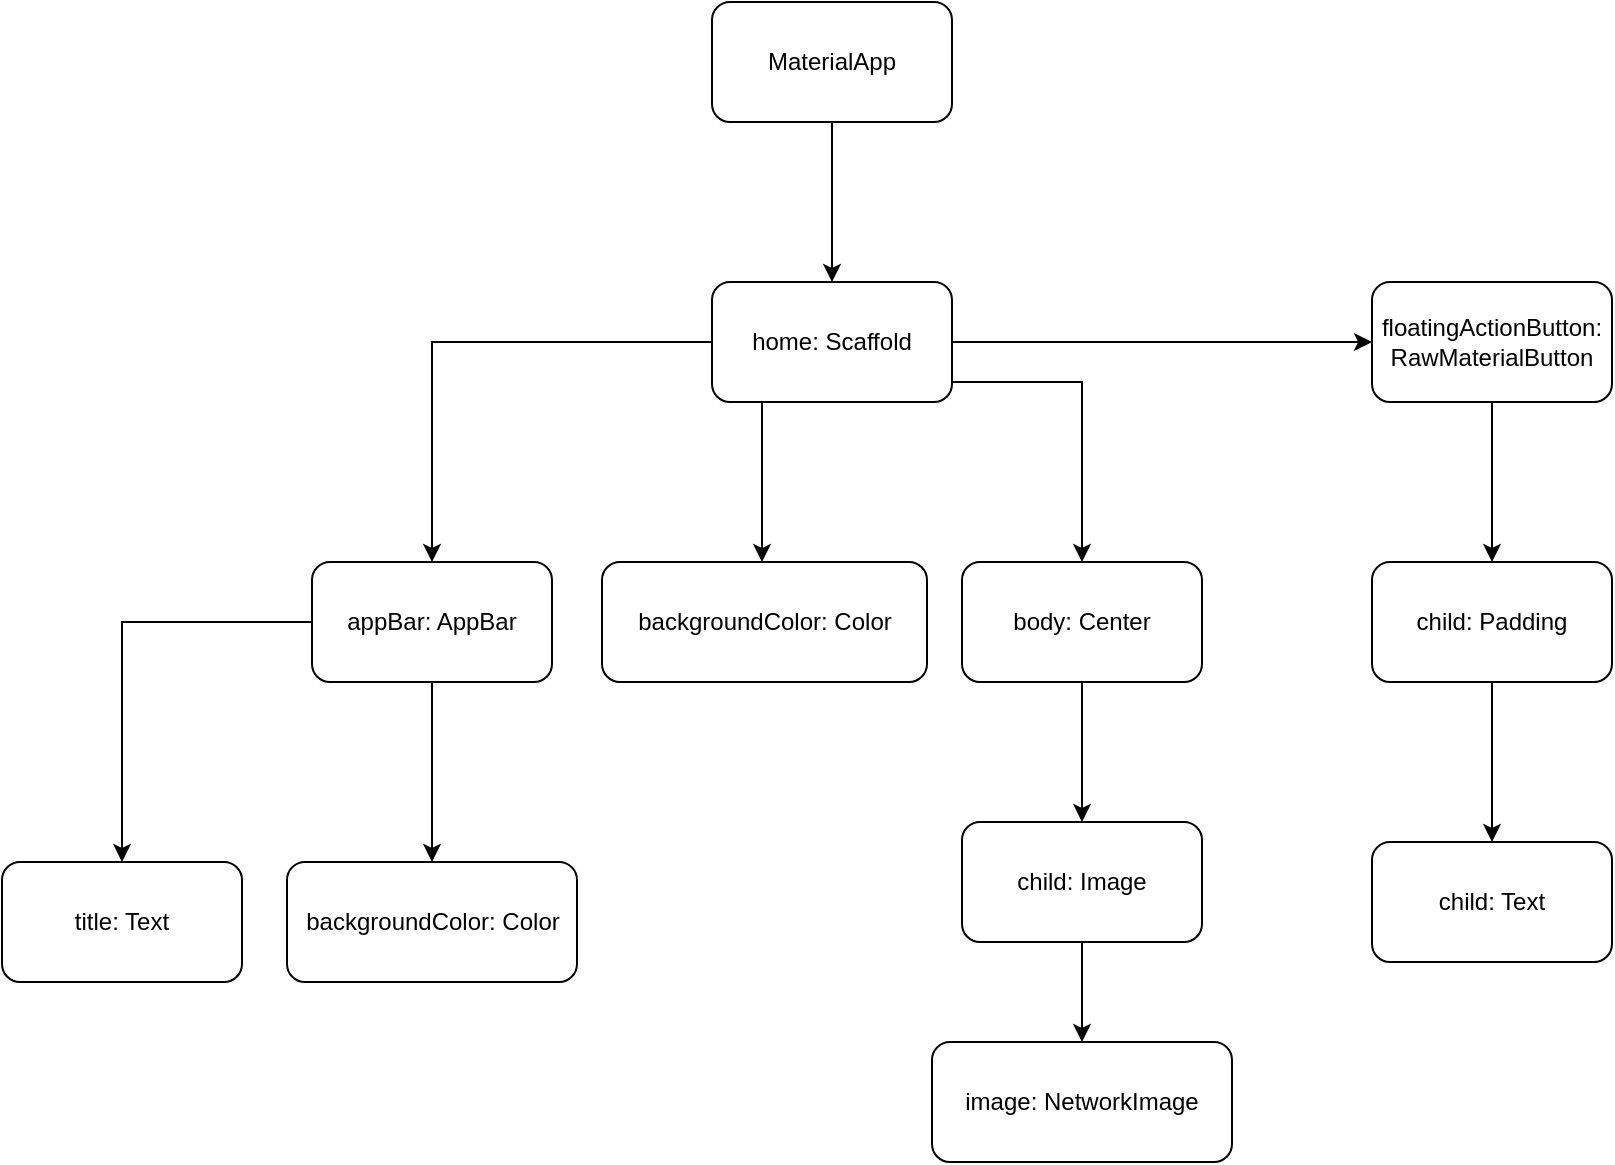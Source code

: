 <mxfile version="13.1.11" type="device"><diagram id="pf_EGezQKP-LP7cfC3Ht" name="Page-1"><mxGraphModel dx="702" dy="780" grid="1" gridSize="10" guides="1" tooltips="1" connect="1" arrows="1" fold="1" page="1" pageScale="1" pageWidth="850" pageHeight="1100" math="0" shadow="0"><root><mxCell id="0"/><mxCell id="1" parent="0"/><mxCell id="5zPl_WtaHzANN0IzCkZu-3" value="" style="edgeStyle=orthogonalEdgeStyle;rounded=0;orthogonalLoop=1;jettySize=auto;html=1;" parent="1" source="5zPl_WtaHzANN0IzCkZu-1" target="5zPl_WtaHzANN0IzCkZu-2" edge="1"><mxGeometry relative="1" as="geometry"/></mxCell><mxCell id="5zPl_WtaHzANN0IzCkZu-1" value="MaterialApp" style="rounded=1;whiteSpace=wrap;html=1;" parent="1" vertex="1"><mxGeometry x="365" y="40" width="120" height="60" as="geometry"/></mxCell><mxCell id="5zPl_WtaHzANN0IzCkZu-5" value="" style="edgeStyle=orthogonalEdgeStyle;rounded=0;orthogonalLoop=1;jettySize=auto;html=1;" parent="1" source="5zPl_WtaHzANN0IzCkZu-2" target="5zPl_WtaHzANN0IzCkZu-4" edge="1"><mxGeometry relative="1" as="geometry"><Array as="points"><mxPoint x="550" y="230"/><mxPoint x="550" y="350"/></Array></mxGeometry></mxCell><mxCell id="5zPl_WtaHzANN0IzCkZu-7" value="" style="edgeStyle=orthogonalEdgeStyle;rounded=0;orthogonalLoop=1;jettySize=auto;html=1;" parent="1" source="5zPl_WtaHzANN0IzCkZu-2" target="5zPl_WtaHzANN0IzCkZu-6" edge="1"><mxGeometry relative="1" as="geometry"><Array as="points"><mxPoint x="390" y="300"/><mxPoint x="390" y="300"/></Array></mxGeometry></mxCell><mxCell id="5zPl_WtaHzANN0IzCkZu-9" value="" style="edgeStyle=orthogonalEdgeStyle;rounded=0;orthogonalLoop=1;jettySize=auto;html=1;" parent="1" source="5zPl_WtaHzANN0IzCkZu-2" target="5zPl_WtaHzANN0IzCkZu-8" edge="1"><mxGeometry relative="1" as="geometry"/></mxCell><mxCell id="PJamF3OGMF0g1wDE70Iu-3" value="" style="edgeStyle=orthogonalEdgeStyle;rounded=0;orthogonalLoop=1;jettySize=auto;html=1;" edge="1" parent="1" source="5zPl_WtaHzANN0IzCkZu-2" target="PJamF3OGMF0g1wDE70Iu-2"><mxGeometry relative="1" as="geometry"/></mxCell><mxCell id="5zPl_WtaHzANN0IzCkZu-2" value="home: Scaffold" style="rounded=1;whiteSpace=wrap;html=1;" parent="1" vertex="1"><mxGeometry x="365" y="180" width="120" height="60" as="geometry"/></mxCell><mxCell id="PJamF3OGMF0g1wDE70Iu-5" value="" style="edgeStyle=orthogonalEdgeStyle;rounded=0;orthogonalLoop=1;jettySize=auto;html=1;" edge="1" parent="1" source="PJamF3OGMF0g1wDE70Iu-2" target="PJamF3OGMF0g1wDE70Iu-4"><mxGeometry relative="1" as="geometry"/></mxCell><mxCell id="PJamF3OGMF0g1wDE70Iu-2" value="floatingActionButton: RawMaterialButton" style="rounded=1;whiteSpace=wrap;html=1;" vertex="1" parent="1"><mxGeometry x="695" y="180" width="120" height="60" as="geometry"/></mxCell><mxCell id="PJamF3OGMF0g1wDE70Iu-7" value="" style="edgeStyle=orthogonalEdgeStyle;rounded=0;orthogonalLoop=1;jettySize=auto;html=1;" edge="1" parent="1" source="PJamF3OGMF0g1wDE70Iu-4" target="PJamF3OGMF0g1wDE70Iu-6"><mxGeometry relative="1" as="geometry"/></mxCell><mxCell id="PJamF3OGMF0g1wDE70Iu-4" value="child: Padding" style="rounded=1;whiteSpace=wrap;html=1;" vertex="1" parent="1"><mxGeometry x="695" y="320" width="120" height="60" as="geometry"/></mxCell><mxCell id="PJamF3OGMF0g1wDE70Iu-6" value="child: Text" style="rounded=1;whiteSpace=wrap;html=1;" vertex="1" parent="1"><mxGeometry x="695" y="460" width="120" height="60" as="geometry"/></mxCell><mxCell id="5zPl_WtaHzANN0IzCkZu-12" value="" style="edgeStyle=orthogonalEdgeStyle;rounded=0;orthogonalLoop=1;jettySize=auto;html=1;" parent="1" source="5zPl_WtaHzANN0IzCkZu-8" target="5zPl_WtaHzANN0IzCkZu-11" edge="1"><mxGeometry relative="1" as="geometry"/></mxCell><mxCell id="5zPl_WtaHzANN0IzCkZu-14" value="" style="edgeStyle=orthogonalEdgeStyle;rounded=0;orthogonalLoop=1;jettySize=auto;html=1;" parent="1" source="5zPl_WtaHzANN0IzCkZu-8" target="5zPl_WtaHzANN0IzCkZu-13" edge="1"><mxGeometry relative="1" as="geometry"/></mxCell><mxCell id="5zPl_WtaHzANN0IzCkZu-8" value="appBar: AppBar" style="rounded=1;whiteSpace=wrap;html=1;" parent="1" vertex="1"><mxGeometry x="165" y="320" width="120" height="60" as="geometry"/></mxCell><mxCell id="5zPl_WtaHzANN0IzCkZu-13" value="backgroundColor: Color" style="rounded=1;whiteSpace=wrap;html=1;" parent="1" vertex="1"><mxGeometry x="152.5" y="470" width="145" height="60" as="geometry"/></mxCell><mxCell id="5zPl_WtaHzANN0IzCkZu-11" value="title: Text" style="rounded=1;whiteSpace=wrap;html=1;" parent="1" vertex="1"><mxGeometry x="10" y="470" width="120" height="60" as="geometry"/></mxCell><mxCell id="5zPl_WtaHzANN0IzCkZu-6" value="backgroundColor: Color" style="rounded=1;whiteSpace=wrap;html=1;" parent="1" vertex="1"><mxGeometry x="310" y="320" width="162.5" height="60" as="geometry"/></mxCell><mxCell id="5zPl_WtaHzANN0IzCkZu-17" value="" style="edgeStyle=orthogonalEdgeStyle;rounded=0;orthogonalLoop=1;jettySize=auto;html=1;entryX=0.5;entryY=0;entryDx=0;entryDy=0;" parent="1" source="5zPl_WtaHzANN0IzCkZu-4" target="5zPl_WtaHzANN0IzCkZu-18" edge="1"><mxGeometry relative="1" as="geometry"><mxPoint x="620" y="520" as="targetPoint"/></mxGeometry></mxCell><mxCell id="5zPl_WtaHzANN0IzCkZu-4" value="body: Center" style="rounded=1;whiteSpace=wrap;html=1;" parent="1" vertex="1"><mxGeometry x="490" y="320" width="120" height="60" as="geometry"/></mxCell><mxCell id="5zPl_WtaHzANN0IzCkZu-21" value="" style="edgeStyle=orthogonalEdgeStyle;rounded=0;orthogonalLoop=1;jettySize=auto;html=1;" parent="1" source="5zPl_WtaHzANN0IzCkZu-18" target="5zPl_WtaHzANN0IzCkZu-20" edge="1"><mxGeometry relative="1" as="geometry"/></mxCell><mxCell id="5zPl_WtaHzANN0IzCkZu-18" value="child: Image" style="rounded=1;whiteSpace=wrap;html=1;" parent="1" vertex="1"><mxGeometry x="490" y="450" width="120" height="60" as="geometry"/></mxCell><mxCell id="5zPl_WtaHzANN0IzCkZu-20" value="image: NetworkImage" style="rounded=1;whiteSpace=wrap;html=1;" parent="1" vertex="1"><mxGeometry x="475" y="560" width="150" height="60" as="geometry"/></mxCell></root></mxGraphModel></diagram></mxfile>
